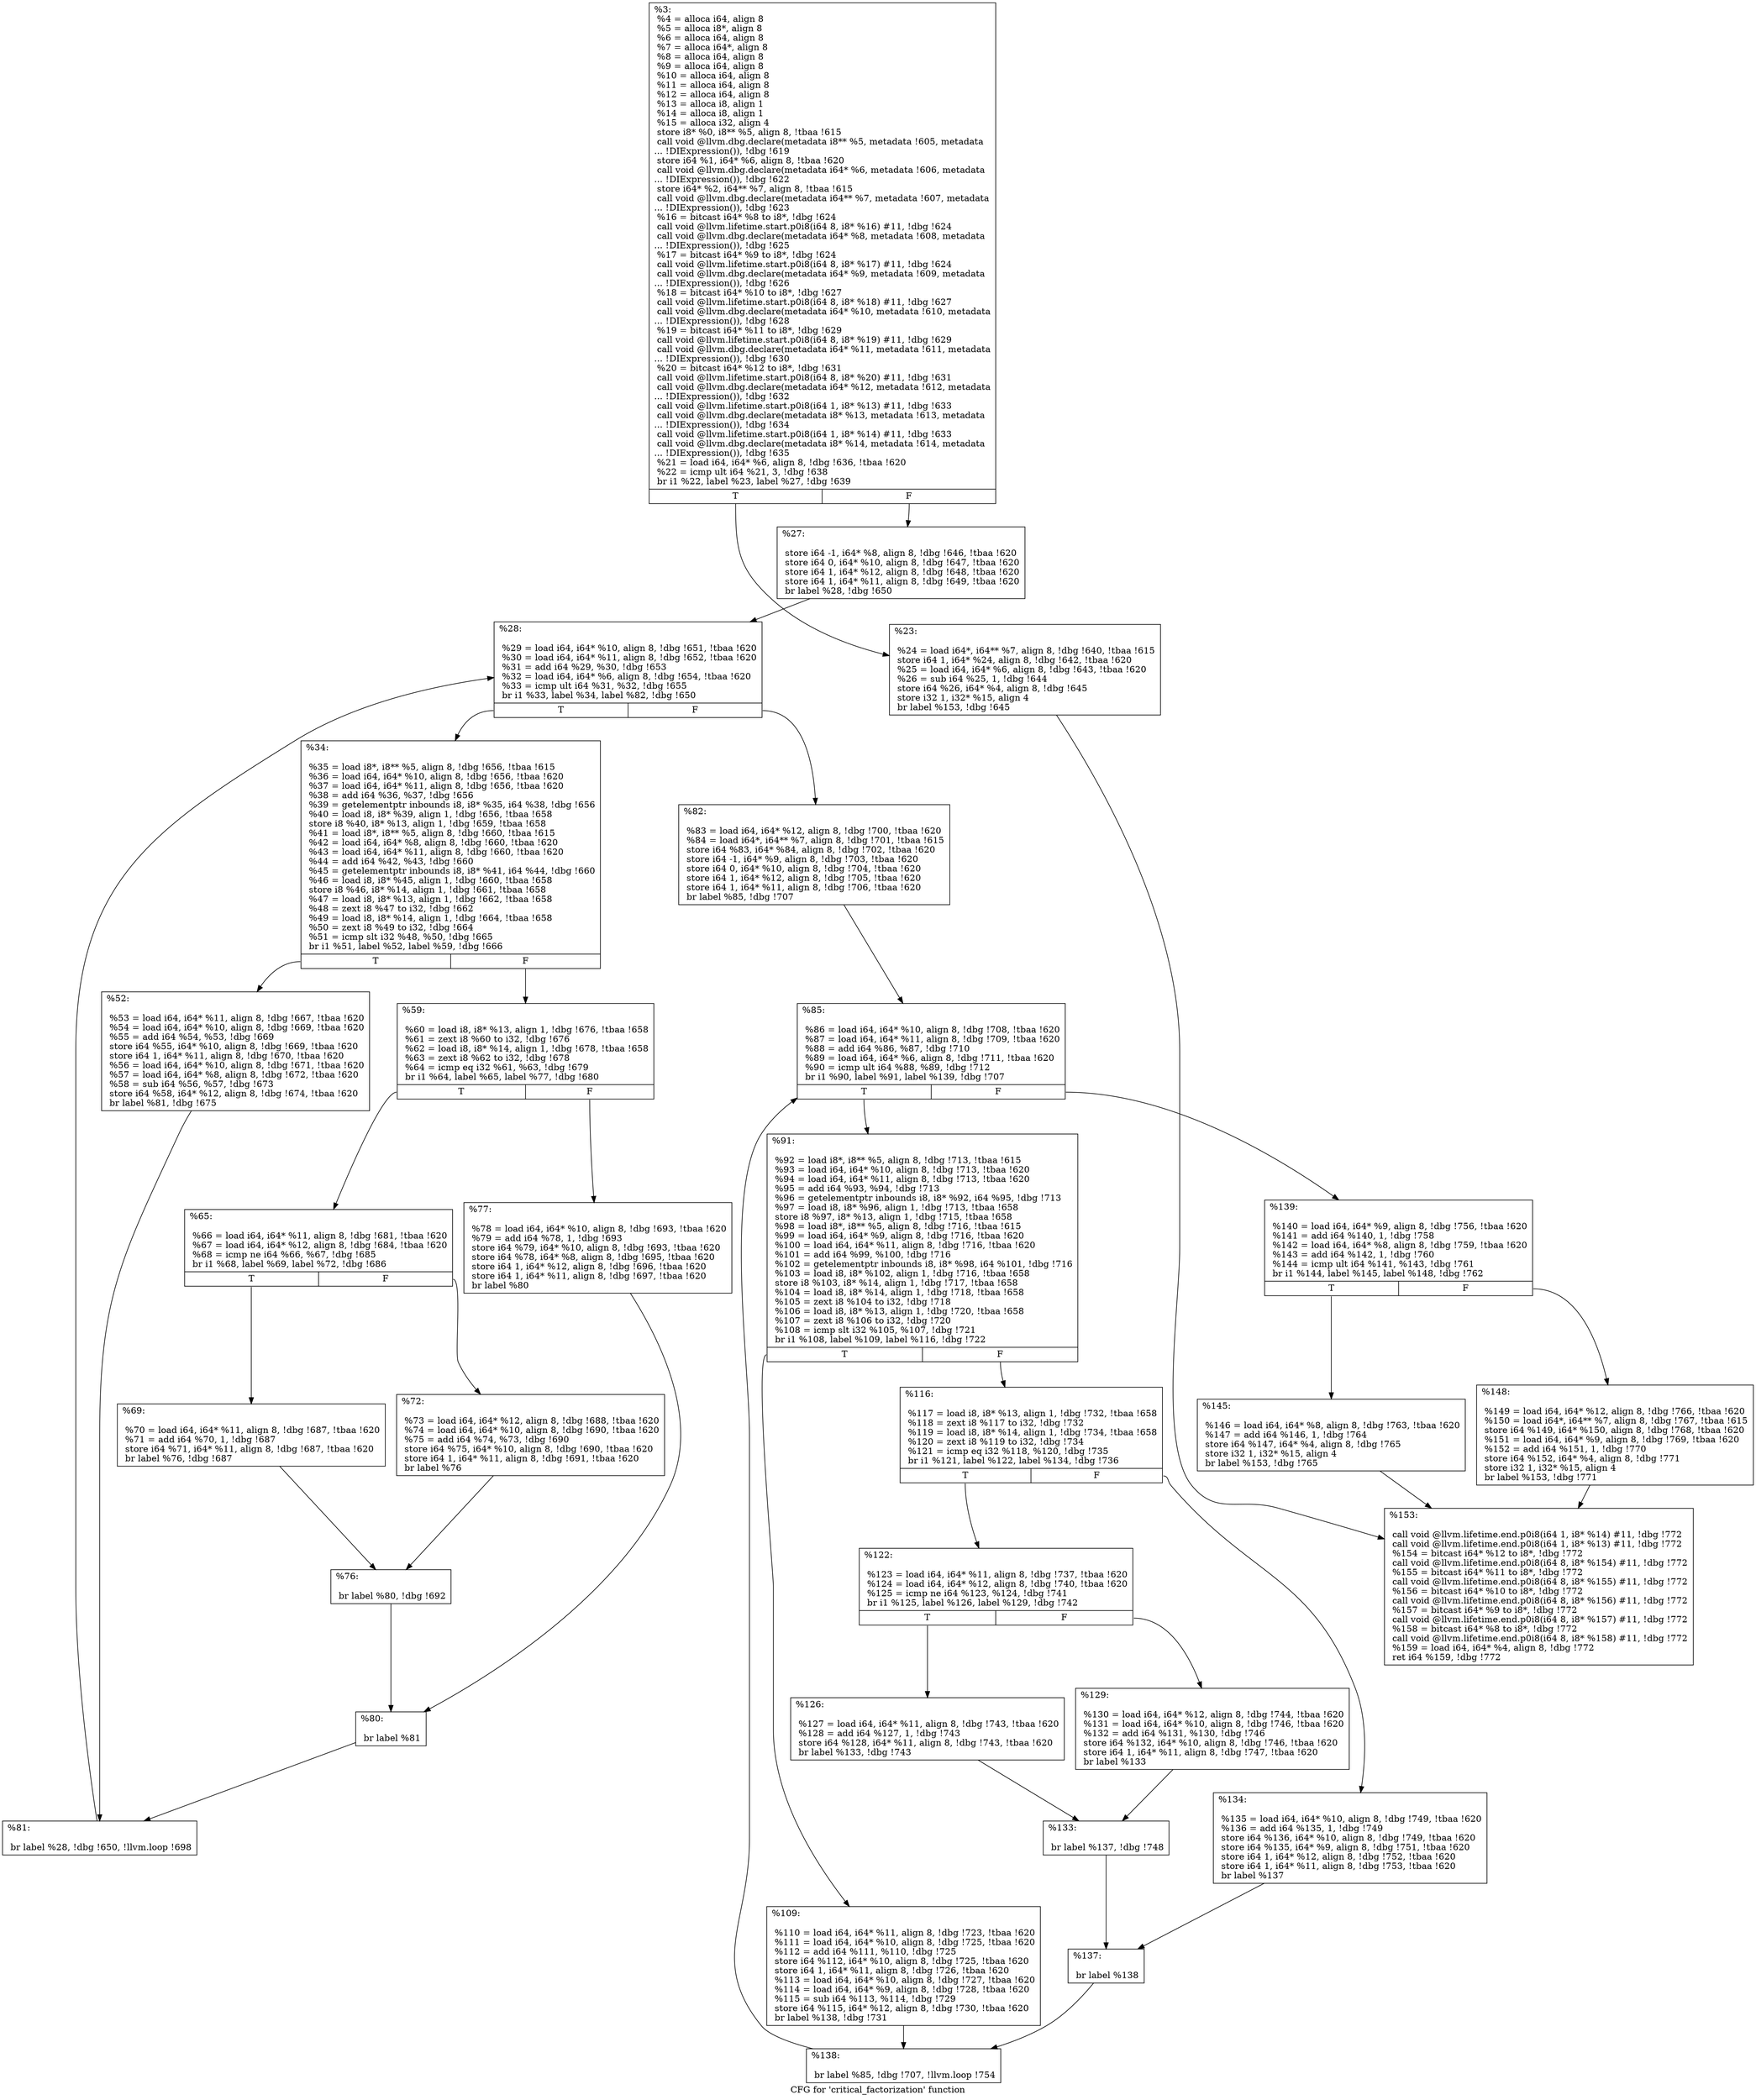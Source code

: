 digraph "CFG for 'critical_factorization' function" {
	label="CFG for 'critical_factorization' function";

	Node0x1712cc0 [shape=record,label="{%3:\l  %4 = alloca i64, align 8\l  %5 = alloca i8*, align 8\l  %6 = alloca i64, align 8\l  %7 = alloca i64*, align 8\l  %8 = alloca i64, align 8\l  %9 = alloca i64, align 8\l  %10 = alloca i64, align 8\l  %11 = alloca i64, align 8\l  %12 = alloca i64, align 8\l  %13 = alloca i8, align 1\l  %14 = alloca i8, align 1\l  %15 = alloca i32, align 4\l  store i8* %0, i8** %5, align 8, !tbaa !615\l  call void @llvm.dbg.declare(metadata i8** %5, metadata !605, metadata\l... !DIExpression()), !dbg !619\l  store i64 %1, i64* %6, align 8, !tbaa !620\l  call void @llvm.dbg.declare(metadata i64* %6, metadata !606, metadata\l... !DIExpression()), !dbg !622\l  store i64* %2, i64** %7, align 8, !tbaa !615\l  call void @llvm.dbg.declare(metadata i64** %7, metadata !607, metadata\l... !DIExpression()), !dbg !623\l  %16 = bitcast i64* %8 to i8*, !dbg !624\l  call void @llvm.lifetime.start.p0i8(i64 8, i8* %16) #11, !dbg !624\l  call void @llvm.dbg.declare(metadata i64* %8, metadata !608, metadata\l... !DIExpression()), !dbg !625\l  %17 = bitcast i64* %9 to i8*, !dbg !624\l  call void @llvm.lifetime.start.p0i8(i64 8, i8* %17) #11, !dbg !624\l  call void @llvm.dbg.declare(metadata i64* %9, metadata !609, metadata\l... !DIExpression()), !dbg !626\l  %18 = bitcast i64* %10 to i8*, !dbg !627\l  call void @llvm.lifetime.start.p0i8(i64 8, i8* %18) #11, !dbg !627\l  call void @llvm.dbg.declare(metadata i64* %10, metadata !610, metadata\l... !DIExpression()), !dbg !628\l  %19 = bitcast i64* %11 to i8*, !dbg !629\l  call void @llvm.lifetime.start.p0i8(i64 8, i8* %19) #11, !dbg !629\l  call void @llvm.dbg.declare(metadata i64* %11, metadata !611, metadata\l... !DIExpression()), !dbg !630\l  %20 = bitcast i64* %12 to i8*, !dbg !631\l  call void @llvm.lifetime.start.p0i8(i64 8, i8* %20) #11, !dbg !631\l  call void @llvm.dbg.declare(metadata i64* %12, metadata !612, metadata\l... !DIExpression()), !dbg !632\l  call void @llvm.lifetime.start.p0i8(i64 1, i8* %13) #11, !dbg !633\l  call void @llvm.dbg.declare(metadata i8* %13, metadata !613, metadata\l... !DIExpression()), !dbg !634\l  call void @llvm.lifetime.start.p0i8(i64 1, i8* %14) #11, !dbg !633\l  call void @llvm.dbg.declare(metadata i8* %14, metadata !614, metadata\l... !DIExpression()), !dbg !635\l  %21 = load i64, i64* %6, align 8, !dbg !636, !tbaa !620\l  %22 = icmp ult i64 %21, 3, !dbg !638\l  br i1 %22, label %23, label %27, !dbg !639\l|{<s0>T|<s1>F}}"];
	Node0x1712cc0:s0 -> Node0x1712e90;
	Node0x1712cc0:s1 -> Node0x1712ee0;
	Node0x1712e90 [shape=record,label="{%23:\l\l  %24 = load i64*, i64** %7, align 8, !dbg !640, !tbaa !615\l  store i64 1, i64* %24, align 8, !dbg !642, !tbaa !620\l  %25 = load i64, i64* %6, align 8, !dbg !643, !tbaa !620\l  %26 = sub i64 %25, 1, !dbg !644\l  store i64 %26, i64* %4, align 8, !dbg !645\l  store i32 1, i32* %15, align 4\l  br label %153, !dbg !645\l}"];
	Node0x1712e90 -> Node0x17ae610;
	Node0x1712ee0 [shape=record,label="{%27:\l\l  store i64 -1, i64* %8, align 8, !dbg !646, !tbaa !620\l  store i64 0, i64* %10, align 8, !dbg !647, !tbaa !620\l  store i64 1, i64* %12, align 8, !dbg !648, !tbaa !620\l  store i64 1, i64* %11, align 8, !dbg !649, !tbaa !620\l  br label %28, !dbg !650\l}"];
	Node0x1712ee0 -> Node0x1712f30;
	Node0x1712f30 [shape=record,label="{%28:\l\l  %29 = load i64, i64* %10, align 8, !dbg !651, !tbaa !620\l  %30 = load i64, i64* %11, align 8, !dbg !652, !tbaa !620\l  %31 = add i64 %29, %30, !dbg !653\l  %32 = load i64, i64* %6, align 8, !dbg !654, !tbaa !620\l  %33 = icmp ult i64 %31, %32, !dbg !655\l  br i1 %33, label %34, label %82, !dbg !650\l|{<s0>T|<s1>F}}"];
	Node0x1712f30:s0 -> Node0x1712f80;
	Node0x1712f30:s1 -> Node0x17132a0;
	Node0x1712f80 [shape=record,label="{%34:\l\l  %35 = load i8*, i8** %5, align 8, !dbg !656, !tbaa !615\l  %36 = load i64, i64* %10, align 8, !dbg !656, !tbaa !620\l  %37 = load i64, i64* %11, align 8, !dbg !656, !tbaa !620\l  %38 = add i64 %36, %37, !dbg !656\l  %39 = getelementptr inbounds i8, i8* %35, i64 %38, !dbg !656\l  %40 = load i8, i8* %39, align 1, !dbg !656, !tbaa !658\l  store i8 %40, i8* %13, align 1, !dbg !659, !tbaa !658\l  %41 = load i8*, i8** %5, align 8, !dbg !660, !tbaa !615\l  %42 = load i64, i64* %8, align 8, !dbg !660, !tbaa !620\l  %43 = load i64, i64* %11, align 8, !dbg !660, !tbaa !620\l  %44 = add i64 %42, %43, !dbg !660\l  %45 = getelementptr inbounds i8, i8* %41, i64 %44, !dbg !660\l  %46 = load i8, i8* %45, align 1, !dbg !660, !tbaa !658\l  store i8 %46, i8* %14, align 1, !dbg !661, !tbaa !658\l  %47 = load i8, i8* %13, align 1, !dbg !662, !tbaa !658\l  %48 = zext i8 %47 to i32, !dbg !662\l  %49 = load i8, i8* %14, align 1, !dbg !664, !tbaa !658\l  %50 = zext i8 %49 to i32, !dbg !664\l  %51 = icmp slt i32 %48, %50, !dbg !665\l  br i1 %51, label %52, label %59, !dbg !666\l|{<s0>T|<s1>F}}"];
	Node0x1712f80:s0 -> Node0x1712fd0;
	Node0x1712f80:s1 -> Node0x1713020;
	Node0x1712fd0 [shape=record,label="{%52:\l\l  %53 = load i64, i64* %11, align 8, !dbg !667, !tbaa !620\l  %54 = load i64, i64* %10, align 8, !dbg !669, !tbaa !620\l  %55 = add i64 %54, %53, !dbg !669\l  store i64 %55, i64* %10, align 8, !dbg !669, !tbaa !620\l  store i64 1, i64* %11, align 8, !dbg !670, !tbaa !620\l  %56 = load i64, i64* %10, align 8, !dbg !671, !tbaa !620\l  %57 = load i64, i64* %8, align 8, !dbg !672, !tbaa !620\l  %58 = sub i64 %56, %57, !dbg !673\l  store i64 %58, i64* %12, align 8, !dbg !674, !tbaa !620\l  br label %81, !dbg !675\l}"];
	Node0x1712fd0 -> Node0x1713250;
	Node0x1713020 [shape=record,label="{%59:\l\l  %60 = load i8, i8* %13, align 1, !dbg !676, !tbaa !658\l  %61 = zext i8 %60 to i32, !dbg !676\l  %62 = load i8, i8* %14, align 1, !dbg !678, !tbaa !658\l  %63 = zext i8 %62 to i32, !dbg !678\l  %64 = icmp eq i32 %61, %63, !dbg !679\l  br i1 %64, label %65, label %77, !dbg !680\l|{<s0>T|<s1>F}}"];
	Node0x1713020:s0 -> Node0x1713070;
	Node0x1713020:s1 -> Node0x17131b0;
	Node0x1713070 [shape=record,label="{%65:\l\l  %66 = load i64, i64* %11, align 8, !dbg !681, !tbaa !620\l  %67 = load i64, i64* %12, align 8, !dbg !684, !tbaa !620\l  %68 = icmp ne i64 %66, %67, !dbg !685\l  br i1 %68, label %69, label %72, !dbg !686\l|{<s0>T|<s1>F}}"];
	Node0x1713070:s0 -> Node0x17130c0;
	Node0x1713070:s1 -> Node0x1713110;
	Node0x17130c0 [shape=record,label="{%69:\l\l  %70 = load i64, i64* %11, align 8, !dbg !687, !tbaa !620\l  %71 = add i64 %70, 1, !dbg !687\l  store i64 %71, i64* %11, align 8, !dbg !687, !tbaa !620\l  br label %76, !dbg !687\l}"];
	Node0x17130c0 -> Node0x1713160;
	Node0x1713110 [shape=record,label="{%72:\l\l  %73 = load i64, i64* %12, align 8, !dbg !688, !tbaa !620\l  %74 = load i64, i64* %10, align 8, !dbg !690, !tbaa !620\l  %75 = add i64 %74, %73, !dbg !690\l  store i64 %75, i64* %10, align 8, !dbg !690, !tbaa !620\l  store i64 1, i64* %11, align 8, !dbg !691, !tbaa !620\l  br label %76\l}"];
	Node0x1713110 -> Node0x1713160;
	Node0x1713160 [shape=record,label="{%76:\l\l  br label %80, !dbg !692\l}"];
	Node0x1713160 -> Node0x1713200;
	Node0x17131b0 [shape=record,label="{%77:\l\l  %78 = load i64, i64* %10, align 8, !dbg !693, !tbaa !620\l  %79 = add i64 %78, 1, !dbg !693\l  store i64 %79, i64* %10, align 8, !dbg !693, !tbaa !620\l  store i64 %78, i64* %8, align 8, !dbg !695, !tbaa !620\l  store i64 1, i64* %12, align 8, !dbg !696, !tbaa !620\l  store i64 1, i64* %11, align 8, !dbg !697, !tbaa !620\l  br label %80\l}"];
	Node0x17131b0 -> Node0x1713200;
	Node0x1713200 [shape=record,label="{%80:\l\l  br label %81\l}"];
	Node0x1713200 -> Node0x1713250;
	Node0x1713250 [shape=record,label="{%81:\l\l  br label %28, !dbg !650, !llvm.loop !698\l}"];
	Node0x1713250 -> Node0x1712f30;
	Node0x17132a0 [shape=record,label="{%82:\l\l  %83 = load i64, i64* %12, align 8, !dbg !700, !tbaa !620\l  %84 = load i64*, i64** %7, align 8, !dbg !701, !tbaa !615\l  store i64 %83, i64* %84, align 8, !dbg !702, !tbaa !620\l  store i64 -1, i64* %9, align 8, !dbg !703, !tbaa !620\l  store i64 0, i64* %10, align 8, !dbg !704, !tbaa !620\l  store i64 1, i64* %12, align 8, !dbg !705, !tbaa !620\l  store i64 1, i64* %11, align 8, !dbg !706, !tbaa !620\l  br label %85, !dbg !707\l}"];
	Node0x17132a0 -> Node0x17132f0;
	Node0x17132f0 [shape=record,label="{%85:\l\l  %86 = load i64, i64* %10, align 8, !dbg !708, !tbaa !620\l  %87 = load i64, i64* %11, align 8, !dbg !709, !tbaa !620\l  %88 = add i64 %86, %87, !dbg !710\l  %89 = load i64, i64* %6, align 8, !dbg !711, !tbaa !620\l  %90 = icmp ult i64 %88, %89, !dbg !712\l  br i1 %90, label %91, label %139, !dbg !707\l|{<s0>T|<s1>F}}"];
	Node0x17132f0:s0 -> Node0x1713340;
	Node0x17132f0:s1 -> Node0x1713660;
	Node0x1713340 [shape=record,label="{%91:\l\l  %92 = load i8*, i8** %5, align 8, !dbg !713, !tbaa !615\l  %93 = load i64, i64* %10, align 8, !dbg !713, !tbaa !620\l  %94 = load i64, i64* %11, align 8, !dbg !713, !tbaa !620\l  %95 = add i64 %93, %94, !dbg !713\l  %96 = getelementptr inbounds i8, i8* %92, i64 %95, !dbg !713\l  %97 = load i8, i8* %96, align 1, !dbg !713, !tbaa !658\l  store i8 %97, i8* %13, align 1, !dbg !715, !tbaa !658\l  %98 = load i8*, i8** %5, align 8, !dbg !716, !tbaa !615\l  %99 = load i64, i64* %9, align 8, !dbg !716, !tbaa !620\l  %100 = load i64, i64* %11, align 8, !dbg !716, !tbaa !620\l  %101 = add i64 %99, %100, !dbg !716\l  %102 = getelementptr inbounds i8, i8* %98, i64 %101, !dbg !716\l  %103 = load i8, i8* %102, align 1, !dbg !716, !tbaa !658\l  store i8 %103, i8* %14, align 1, !dbg !717, !tbaa !658\l  %104 = load i8, i8* %14, align 1, !dbg !718, !tbaa !658\l  %105 = zext i8 %104 to i32, !dbg !718\l  %106 = load i8, i8* %13, align 1, !dbg !720, !tbaa !658\l  %107 = zext i8 %106 to i32, !dbg !720\l  %108 = icmp slt i32 %105, %107, !dbg !721\l  br i1 %108, label %109, label %116, !dbg !722\l|{<s0>T|<s1>F}}"];
	Node0x1713340:s0 -> Node0x1713390;
	Node0x1713340:s1 -> Node0x17133e0;
	Node0x1713390 [shape=record,label="{%109:\l\l  %110 = load i64, i64* %11, align 8, !dbg !723, !tbaa !620\l  %111 = load i64, i64* %10, align 8, !dbg !725, !tbaa !620\l  %112 = add i64 %111, %110, !dbg !725\l  store i64 %112, i64* %10, align 8, !dbg !725, !tbaa !620\l  store i64 1, i64* %11, align 8, !dbg !726, !tbaa !620\l  %113 = load i64, i64* %10, align 8, !dbg !727, !tbaa !620\l  %114 = load i64, i64* %9, align 8, !dbg !728, !tbaa !620\l  %115 = sub i64 %113, %114, !dbg !729\l  store i64 %115, i64* %12, align 8, !dbg !730, !tbaa !620\l  br label %138, !dbg !731\l}"];
	Node0x1713390 -> Node0x1713610;
	Node0x17133e0 [shape=record,label="{%116:\l\l  %117 = load i8, i8* %13, align 1, !dbg !732, !tbaa !658\l  %118 = zext i8 %117 to i32, !dbg !732\l  %119 = load i8, i8* %14, align 1, !dbg !734, !tbaa !658\l  %120 = zext i8 %119 to i32, !dbg !734\l  %121 = icmp eq i32 %118, %120, !dbg !735\l  br i1 %121, label %122, label %134, !dbg !736\l|{<s0>T|<s1>F}}"];
	Node0x17133e0:s0 -> Node0x1713430;
	Node0x17133e0:s1 -> Node0x1713570;
	Node0x1713430 [shape=record,label="{%122:\l\l  %123 = load i64, i64* %11, align 8, !dbg !737, !tbaa !620\l  %124 = load i64, i64* %12, align 8, !dbg !740, !tbaa !620\l  %125 = icmp ne i64 %123, %124, !dbg !741\l  br i1 %125, label %126, label %129, !dbg !742\l|{<s0>T|<s1>F}}"];
	Node0x1713430:s0 -> Node0x1713480;
	Node0x1713430:s1 -> Node0x17134d0;
	Node0x1713480 [shape=record,label="{%126:\l\l  %127 = load i64, i64* %11, align 8, !dbg !743, !tbaa !620\l  %128 = add i64 %127, 1, !dbg !743\l  store i64 %128, i64* %11, align 8, !dbg !743, !tbaa !620\l  br label %133, !dbg !743\l}"];
	Node0x1713480 -> Node0x1713520;
	Node0x17134d0 [shape=record,label="{%129:\l\l  %130 = load i64, i64* %12, align 8, !dbg !744, !tbaa !620\l  %131 = load i64, i64* %10, align 8, !dbg !746, !tbaa !620\l  %132 = add i64 %131, %130, !dbg !746\l  store i64 %132, i64* %10, align 8, !dbg !746, !tbaa !620\l  store i64 1, i64* %11, align 8, !dbg !747, !tbaa !620\l  br label %133\l}"];
	Node0x17134d0 -> Node0x1713520;
	Node0x1713520 [shape=record,label="{%133:\l\l  br label %137, !dbg !748\l}"];
	Node0x1713520 -> Node0x17135c0;
	Node0x1713570 [shape=record,label="{%134:\l\l  %135 = load i64, i64* %10, align 8, !dbg !749, !tbaa !620\l  %136 = add i64 %135, 1, !dbg !749\l  store i64 %136, i64* %10, align 8, !dbg !749, !tbaa !620\l  store i64 %135, i64* %9, align 8, !dbg !751, !tbaa !620\l  store i64 1, i64* %12, align 8, !dbg !752, !tbaa !620\l  store i64 1, i64* %11, align 8, !dbg !753, !tbaa !620\l  br label %137\l}"];
	Node0x1713570 -> Node0x17135c0;
	Node0x17135c0 [shape=record,label="{%137:\l\l  br label %138\l}"];
	Node0x17135c0 -> Node0x1713610;
	Node0x1713610 [shape=record,label="{%138:\l\l  br label %85, !dbg !707, !llvm.loop !754\l}"];
	Node0x1713610 -> Node0x17132f0;
	Node0x1713660 [shape=record,label="{%139:\l\l  %140 = load i64, i64* %9, align 8, !dbg !756, !tbaa !620\l  %141 = add i64 %140, 1, !dbg !758\l  %142 = load i64, i64* %8, align 8, !dbg !759, !tbaa !620\l  %143 = add i64 %142, 1, !dbg !760\l  %144 = icmp ult i64 %141, %143, !dbg !761\l  br i1 %144, label %145, label %148, !dbg !762\l|{<s0>T|<s1>F}}"];
	Node0x1713660:s0 -> Node0x17136b0;
	Node0x1713660:s1 -> Node0x17ae5c0;
	Node0x17136b0 [shape=record,label="{%145:\l\l  %146 = load i64, i64* %8, align 8, !dbg !763, !tbaa !620\l  %147 = add i64 %146, 1, !dbg !764\l  store i64 %147, i64* %4, align 8, !dbg !765\l  store i32 1, i32* %15, align 4\l  br label %153, !dbg !765\l}"];
	Node0x17136b0 -> Node0x17ae610;
	Node0x17ae5c0 [shape=record,label="{%148:\l\l  %149 = load i64, i64* %12, align 8, !dbg !766, !tbaa !620\l  %150 = load i64*, i64** %7, align 8, !dbg !767, !tbaa !615\l  store i64 %149, i64* %150, align 8, !dbg !768, !tbaa !620\l  %151 = load i64, i64* %9, align 8, !dbg !769, !tbaa !620\l  %152 = add i64 %151, 1, !dbg !770\l  store i64 %152, i64* %4, align 8, !dbg !771\l  store i32 1, i32* %15, align 4\l  br label %153, !dbg !771\l}"];
	Node0x17ae5c0 -> Node0x17ae610;
	Node0x17ae610 [shape=record,label="{%153:\l\l  call void @llvm.lifetime.end.p0i8(i64 1, i8* %14) #11, !dbg !772\l  call void @llvm.lifetime.end.p0i8(i64 1, i8* %13) #11, !dbg !772\l  %154 = bitcast i64* %12 to i8*, !dbg !772\l  call void @llvm.lifetime.end.p0i8(i64 8, i8* %154) #11, !dbg !772\l  %155 = bitcast i64* %11 to i8*, !dbg !772\l  call void @llvm.lifetime.end.p0i8(i64 8, i8* %155) #11, !dbg !772\l  %156 = bitcast i64* %10 to i8*, !dbg !772\l  call void @llvm.lifetime.end.p0i8(i64 8, i8* %156) #11, !dbg !772\l  %157 = bitcast i64* %9 to i8*, !dbg !772\l  call void @llvm.lifetime.end.p0i8(i64 8, i8* %157) #11, !dbg !772\l  %158 = bitcast i64* %8 to i8*, !dbg !772\l  call void @llvm.lifetime.end.p0i8(i64 8, i8* %158) #11, !dbg !772\l  %159 = load i64, i64* %4, align 8, !dbg !772\l  ret i64 %159, !dbg !772\l}"];
}
